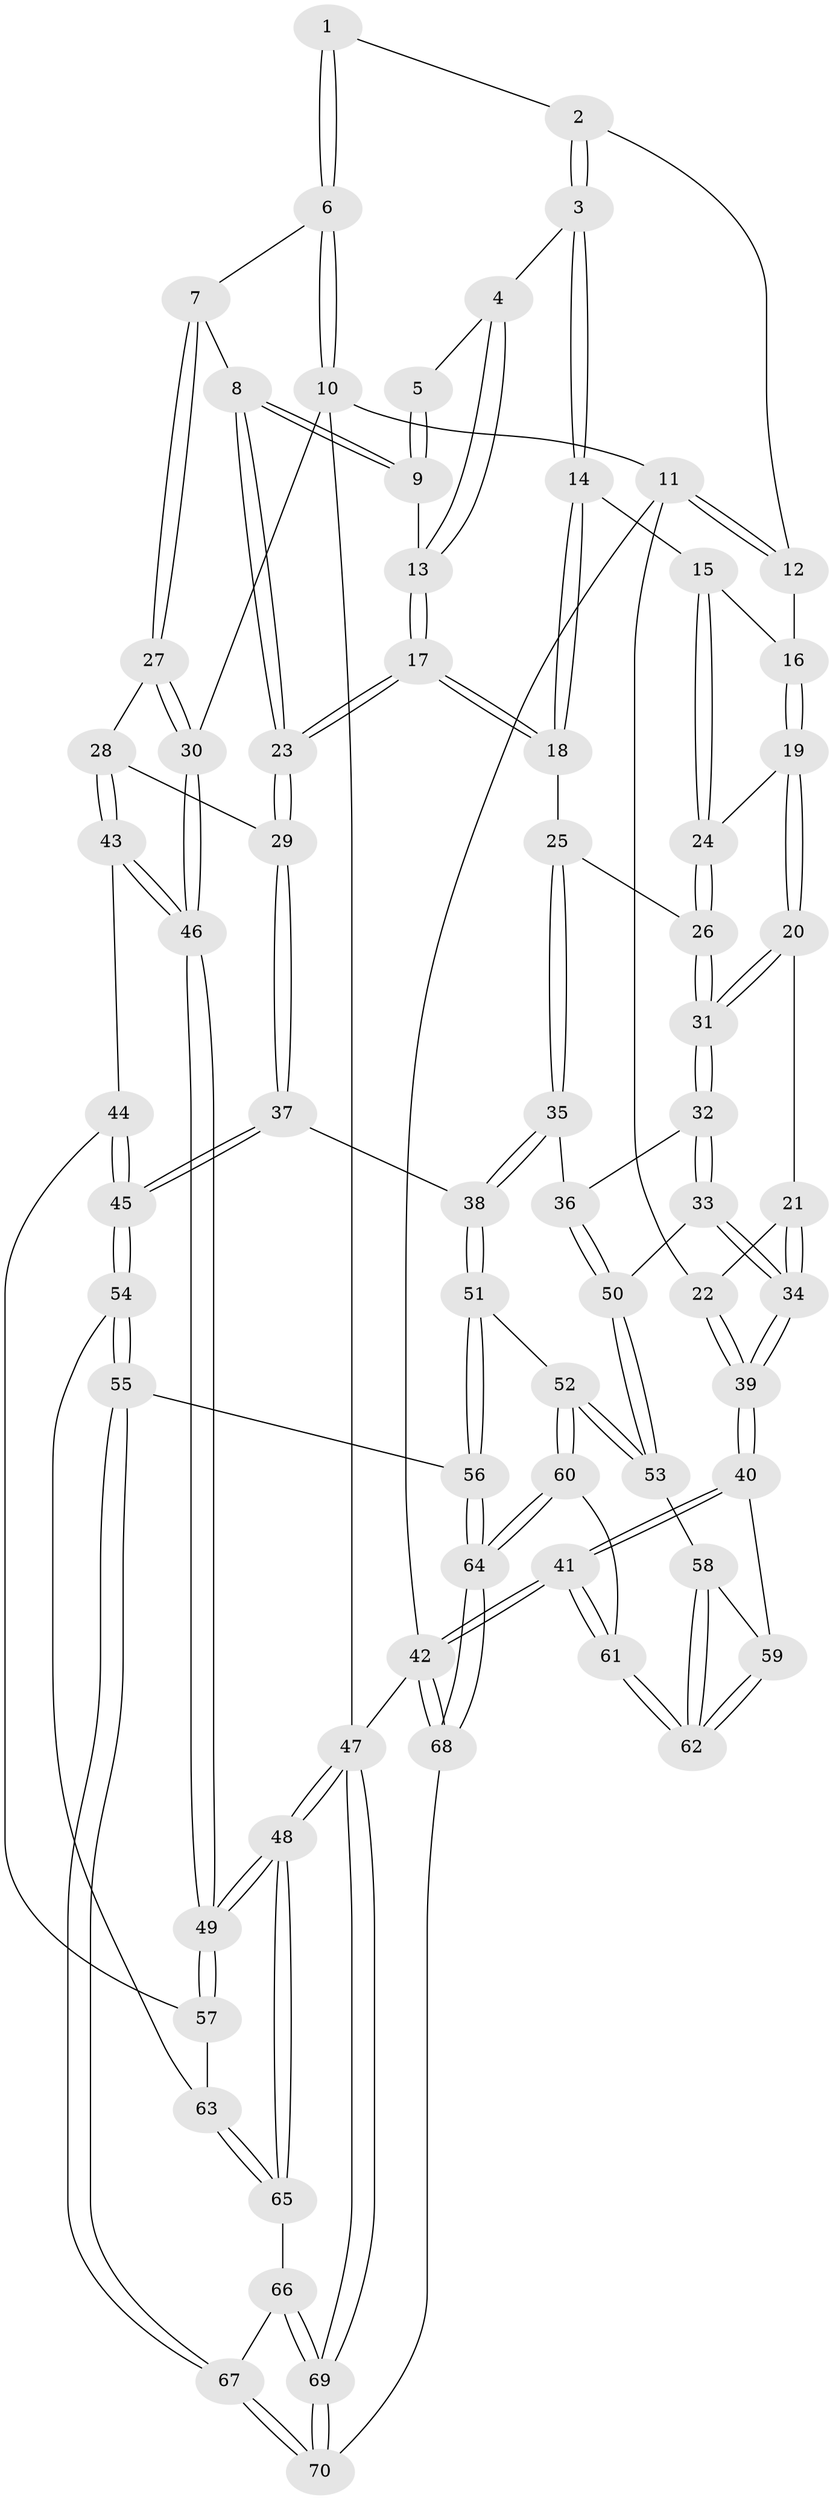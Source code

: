 // coarse degree distribution, {3: 0.15, 5: 0.3, 4: 0.375, 2: 0.05, 6: 0.125}
// Generated by graph-tools (version 1.1) at 2025/42/03/06/25 10:42:30]
// undirected, 70 vertices, 172 edges
graph export_dot {
graph [start="1"]
  node [color=gray90,style=filled];
  1 [pos="+0.7394760600801417+0"];
  2 [pos="+0.4969401433785905+0"];
  3 [pos="+0.46056708533480467+0.07214263565200882"];
  4 [pos="+0.5978923090679015+0.06243848493768173"];
  5 [pos="+0.7257583920973321+0"];
  6 [pos="+0.7486434184616546+0"];
  7 [pos="+0.7912769326212516+0.16636604267427196"];
  8 [pos="+0.7416510375457919+0.1698789945757085"];
  9 [pos="+0.6842640110772097+0.11198239406438498"];
  10 [pos="+1+0"];
  11 [pos="+0+0"];
  12 [pos="+0.06896902182625216+0"];
  13 [pos="+0.6020170877800323+0.13569595278572041"];
  14 [pos="+0.44501873458547014+0.10634563783380595"];
  15 [pos="+0.33468198926743864+0.1045723679206447"];
  16 [pos="+0.12704693957766308+0"];
  17 [pos="+0.5534849115155746+0.23693317286326157"];
  18 [pos="+0.5075082891351627+0.2113462689001183"];
  19 [pos="+0.14054208661100792+0.187804445059692"];
  20 [pos="+0.1349847127468986+0.19899768075419622"];
  21 [pos="+0.07750883521828392+0.2033820898454327"];
  22 [pos="+0+0.16671172923387678"];
  23 [pos="+0.5819405764566752+0.2802137677420929"];
  24 [pos="+0.3014321956476805+0.19921542023175037"];
  25 [pos="+0.3480554472524647+0.27197495531802285"];
  26 [pos="+0.3093397496231191+0.21989883629437632"];
  27 [pos="+0.9336416560448241+0.26460211017261137"];
  28 [pos="+0.8276547493706813+0.3738912615805817"];
  29 [pos="+0.597137413892003+0.35313495020932384"];
  30 [pos="+1+0.18803137493051153"];
  31 [pos="+0.14587405810138349+0.34071602042779725"];
  32 [pos="+0.14442335842676518+0.35617145668703004"];
  33 [pos="+0+0.4591479961362908"];
  34 [pos="+0+0.4716092493650709"];
  35 [pos="+0.32637446593555436+0.41636390964528125"];
  36 [pos="+0.300415495706454+0.41513214784311453"];
  37 [pos="+0.544733423144521+0.43776736423118506"];
  38 [pos="+0.4036613167155464+0.47604643188556117"];
  39 [pos="+0+0.47742056510470643"];
  40 [pos="+0+0.5447062446821451"];
  41 [pos="+0+1"];
  42 [pos="+0+1"];
  43 [pos="+0.8367260716540417+0.48537985071793066"];
  44 [pos="+0.8342920524811352+0.5235824555863605"];
  45 [pos="+0.6730531460580773+0.6470374004850281"];
  46 [pos="+1+0.47494848398660156"];
  47 [pos="+1+1"];
  48 [pos="+1+0.834071652260651"];
  49 [pos="+1+0.570354517356146"];
  50 [pos="+0.16010749358491425+0.5801691519327985"];
  51 [pos="+0.36755645060318515+0.6210433739363761"];
  52 [pos="+0.33201726513829266+0.6380601146611243"];
  53 [pos="+0.17074082639704305+0.5986401695062686"];
  54 [pos="+0.6721422568975012+0.6539030287625274"];
  55 [pos="+0.6000499960082383+0.7914837455429112"];
  56 [pos="+0.5111078845844761+0.7654877885020825"];
  57 [pos="+0.9392981260734806+0.6063354669523789"];
  58 [pos="+0.1582845613227874+0.6333122410093268"];
  59 [pos="+0.03225459841952038+0.6701418399421324"];
  60 [pos="+0.23131202675322893+0.8156096211080961"];
  61 [pos="+0.14875171680712976+0.8036832686234716"];
  62 [pos="+0.14187073517917442+0.7774872264958191"];
  63 [pos="+0.8948199423181312+0.7322661410942188"];
  64 [pos="+0.29532498612796493+0.8808258754854735"];
  65 [pos="+0.9133941039790411+0.7922238429978449"];
  66 [pos="+0.8689939002084786+0.8487130296589778"];
  67 [pos="+0.640698703084526+0.9036674959842241"];
  68 [pos="+0.3378536125399769+1"];
  69 [pos="+1+1"];
  70 [pos="+0.6100759825734159+1"];
  1 -- 2;
  1 -- 6;
  1 -- 6;
  2 -- 3;
  2 -- 3;
  2 -- 12;
  3 -- 4;
  3 -- 14;
  3 -- 14;
  4 -- 5;
  4 -- 13;
  4 -- 13;
  5 -- 9;
  5 -- 9;
  6 -- 7;
  6 -- 10;
  6 -- 10;
  7 -- 8;
  7 -- 27;
  7 -- 27;
  8 -- 9;
  8 -- 9;
  8 -- 23;
  8 -- 23;
  9 -- 13;
  10 -- 11;
  10 -- 30;
  10 -- 47;
  11 -- 12;
  11 -- 12;
  11 -- 22;
  11 -- 42;
  12 -- 16;
  13 -- 17;
  13 -- 17;
  14 -- 15;
  14 -- 18;
  14 -- 18;
  15 -- 16;
  15 -- 24;
  15 -- 24;
  16 -- 19;
  16 -- 19;
  17 -- 18;
  17 -- 18;
  17 -- 23;
  17 -- 23;
  18 -- 25;
  19 -- 20;
  19 -- 20;
  19 -- 24;
  20 -- 21;
  20 -- 31;
  20 -- 31;
  21 -- 22;
  21 -- 34;
  21 -- 34;
  22 -- 39;
  22 -- 39;
  23 -- 29;
  23 -- 29;
  24 -- 26;
  24 -- 26;
  25 -- 26;
  25 -- 35;
  25 -- 35;
  26 -- 31;
  26 -- 31;
  27 -- 28;
  27 -- 30;
  27 -- 30;
  28 -- 29;
  28 -- 43;
  28 -- 43;
  29 -- 37;
  29 -- 37;
  30 -- 46;
  30 -- 46;
  31 -- 32;
  31 -- 32;
  32 -- 33;
  32 -- 33;
  32 -- 36;
  33 -- 34;
  33 -- 34;
  33 -- 50;
  34 -- 39;
  34 -- 39;
  35 -- 36;
  35 -- 38;
  35 -- 38;
  36 -- 50;
  36 -- 50;
  37 -- 38;
  37 -- 45;
  37 -- 45;
  38 -- 51;
  38 -- 51;
  39 -- 40;
  39 -- 40;
  40 -- 41;
  40 -- 41;
  40 -- 59;
  41 -- 42;
  41 -- 42;
  41 -- 61;
  41 -- 61;
  42 -- 68;
  42 -- 68;
  42 -- 47;
  43 -- 44;
  43 -- 46;
  43 -- 46;
  44 -- 45;
  44 -- 45;
  44 -- 57;
  45 -- 54;
  45 -- 54;
  46 -- 49;
  46 -- 49;
  47 -- 48;
  47 -- 48;
  47 -- 69;
  47 -- 69;
  48 -- 49;
  48 -- 49;
  48 -- 65;
  48 -- 65;
  49 -- 57;
  49 -- 57;
  50 -- 53;
  50 -- 53;
  51 -- 52;
  51 -- 56;
  51 -- 56;
  52 -- 53;
  52 -- 53;
  52 -- 60;
  52 -- 60;
  53 -- 58;
  54 -- 55;
  54 -- 55;
  54 -- 63;
  55 -- 56;
  55 -- 67;
  55 -- 67;
  56 -- 64;
  56 -- 64;
  57 -- 63;
  58 -- 59;
  58 -- 62;
  58 -- 62;
  59 -- 62;
  59 -- 62;
  60 -- 61;
  60 -- 64;
  60 -- 64;
  61 -- 62;
  61 -- 62;
  63 -- 65;
  63 -- 65;
  64 -- 68;
  64 -- 68;
  65 -- 66;
  66 -- 67;
  66 -- 69;
  66 -- 69;
  67 -- 70;
  67 -- 70;
  68 -- 70;
  69 -- 70;
  69 -- 70;
}

